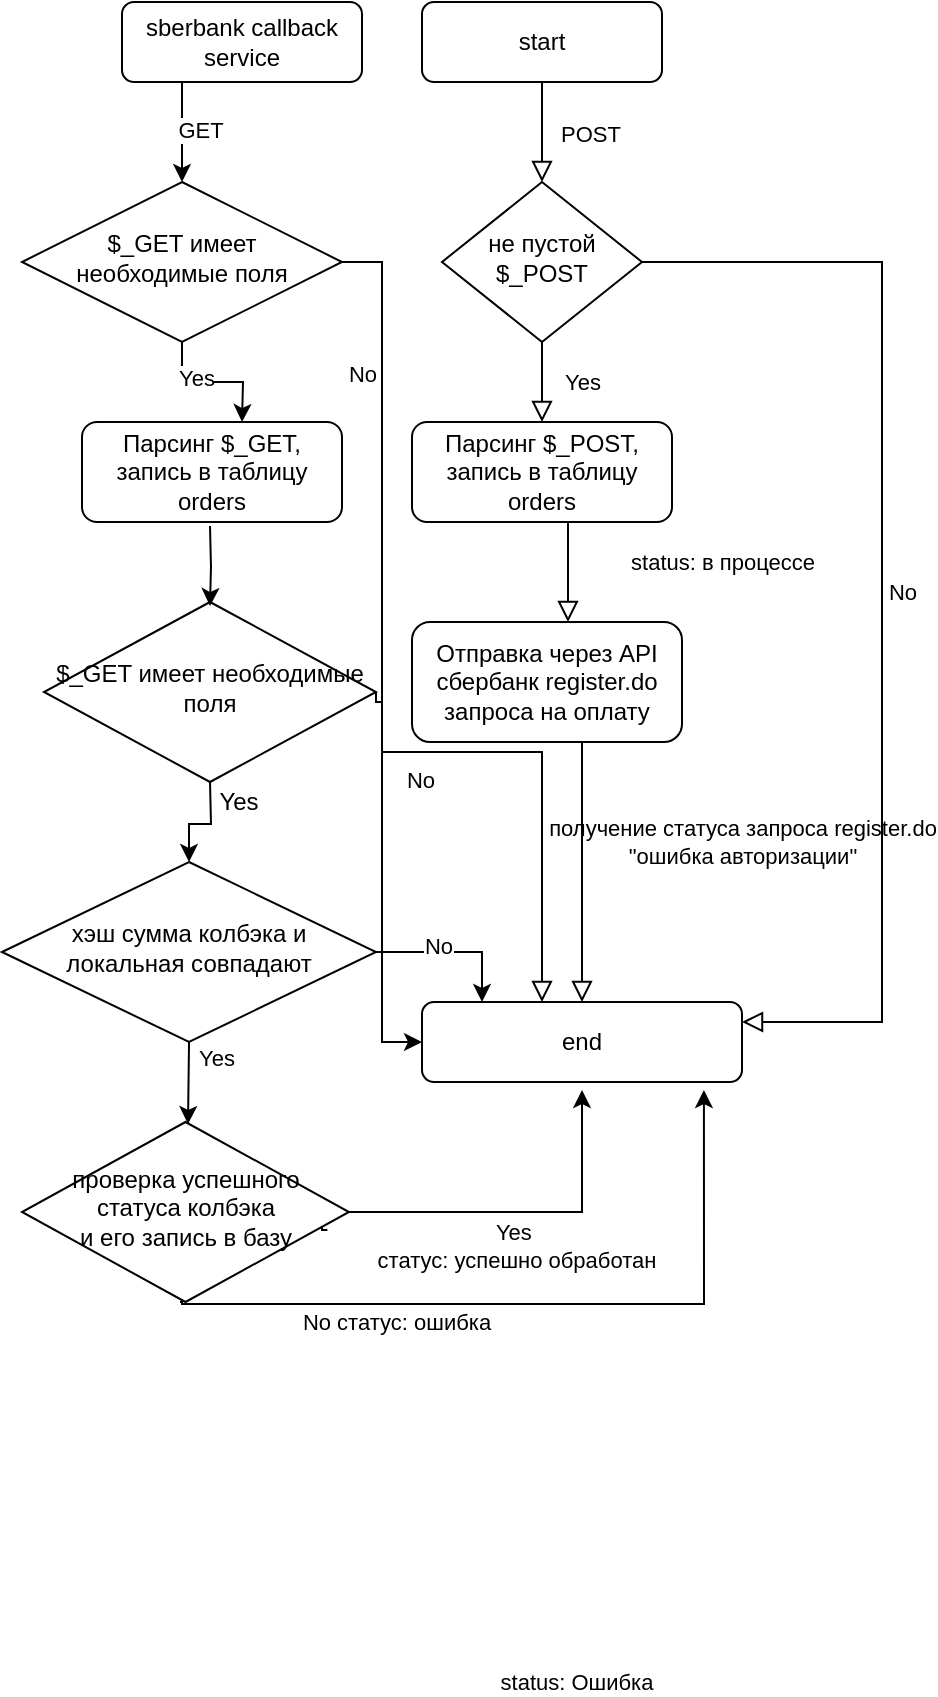 <mxfile version="20.8.23" type="github">
  <diagram id="C5RBs43oDa-KdzZeNtuy" name="Page-1">
    <mxGraphModel dx="1254" dy="705" grid="1" gridSize="10" guides="1" tooltips="1" connect="1" arrows="1" fold="1" page="1" pageScale="1" pageWidth="827" pageHeight="1169" math="0" shadow="0">
      <root>
        <mxCell id="WIyWlLk6GJQsqaUBKTNV-0" />
        <mxCell id="WIyWlLk6GJQsqaUBKTNV-1" parent="WIyWlLk6GJQsqaUBKTNV-0" />
        <mxCell id="WIyWlLk6GJQsqaUBKTNV-2" value="" style="rounded=0;html=1;jettySize=auto;orthogonalLoop=1;fontSize=11;endArrow=block;endFill=0;endSize=8;strokeWidth=1;shadow=0;labelBackgroundColor=none;edgeStyle=orthogonalEdgeStyle;" parent="WIyWlLk6GJQsqaUBKTNV-1" source="WIyWlLk6GJQsqaUBKTNV-3" target="WIyWlLk6GJQsqaUBKTNV-6" edge="1">
          <mxGeometry relative="1" as="geometry" />
        </mxCell>
        <mxCell id="7Ns_ECKy_7mG9smMUs-e-0" value="POST" style="edgeLabel;html=1;align=center;verticalAlign=middle;resizable=0;points=[];" vertex="1" connectable="0" parent="WIyWlLk6GJQsqaUBKTNV-2">
          <mxGeometry x="-0.26" y="10" relative="1" as="geometry">
            <mxPoint x="14" y="7" as="offset" />
          </mxGeometry>
        </mxCell>
        <mxCell id="WIyWlLk6GJQsqaUBKTNV-3" value="start" style="rounded=1;whiteSpace=wrap;html=1;fontSize=12;glass=0;strokeWidth=1;shadow=0;" parent="WIyWlLk6GJQsqaUBKTNV-1" vertex="1">
          <mxGeometry x="360" y="80" width="120" height="40" as="geometry" />
        </mxCell>
        <mxCell id="WIyWlLk6GJQsqaUBKTNV-4" value="Yes" style="rounded=0;html=1;jettySize=auto;orthogonalLoop=1;fontSize=11;endArrow=block;endFill=0;endSize=8;strokeWidth=1;shadow=0;labelBackgroundColor=none;edgeStyle=orthogonalEdgeStyle;" parent="WIyWlLk6GJQsqaUBKTNV-1" source="WIyWlLk6GJQsqaUBKTNV-6" edge="1">
          <mxGeometry y="20" relative="1" as="geometry">
            <mxPoint as="offset" />
            <mxPoint x="420" y="290" as="targetPoint" />
          </mxGeometry>
        </mxCell>
        <mxCell id="WIyWlLk6GJQsqaUBKTNV-5" value="No" style="edgeStyle=orthogonalEdgeStyle;rounded=0;html=1;jettySize=auto;orthogonalLoop=1;fontSize=11;endArrow=block;endFill=0;endSize=8;strokeWidth=1;shadow=0;labelBackgroundColor=none;entryX=1;entryY=0.25;entryDx=0;entryDy=0;" parent="WIyWlLk6GJQsqaUBKTNV-1" source="WIyWlLk6GJQsqaUBKTNV-6" target="WIyWlLk6GJQsqaUBKTNV-11" edge="1">
          <mxGeometry y="10" relative="1" as="geometry">
            <mxPoint as="offset" />
            <mxPoint x="500" y="400" as="targetPoint" />
            <Array as="points">
              <mxPoint x="590" y="210" />
              <mxPoint x="590" y="590" />
            </Array>
          </mxGeometry>
        </mxCell>
        <mxCell id="WIyWlLk6GJQsqaUBKTNV-6" value="не пустой $_POST" style="rhombus;whiteSpace=wrap;html=1;shadow=0;fontFamily=Helvetica;fontSize=12;align=center;strokeWidth=1;spacing=6;spacingTop=-4;" parent="WIyWlLk6GJQsqaUBKTNV-1" vertex="1">
          <mxGeometry x="370" y="170" width="100" height="80" as="geometry" />
        </mxCell>
        <mxCell id="WIyWlLk6GJQsqaUBKTNV-11" value="end" style="rounded=1;whiteSpace=wrap;html=1;fontSize=12;glass=0;strokeWidth=1;shadow=0;" parent="WIyWlLk6GJQsqaUBKTNV-1" vertex="1">
          <mxGeometry x="360" y="580" width="160" height="40" as="geometry" />
        </mxCell>
        <mxCell id="7Ns_ECKy_7mG9smMUs-e-16" value="" style="edgeStyle=orthogonalEdgeStyle;rounded=0;orthogonalLoop=1;jettySize=auto;html=1;" edge="1" parent="WIyWlLk6GJQsqaUBKTNV-1" source="7Ns_ECKy_7mG9smMUs-e-1" target="7Ns_ECKy_7mG9smMUs-e-15">
          <mxGeometry relative="1" as="geometry">
            <Array as="points">
              <mxPoint x="240" y="130" />
              <mxPoint x="240" y="130" />
            </Array>
          </mxGeometry>
        </mxCell>
        <mxCell id="7Ns_ECKy_7mG9smMUs-e-1" value="sberbank callback service" style="rounded=1;whiteSpace=wrap;html=1;fontSize=12;glass=0;strokeWidth=1;shadow=0;" vertex="1" parent="WIyWlLk6GJQsqaUBKTNV-1">
          <mxGeometry x="210" y="80" width="120" height="40" as="geometry" />
        </mxCell>
        <mxCell id="7Ns_ECKy_7mG9smMUs-e-3" value="Парcинг $_POST, запись в таблицу orders" style="rounded=1;whiteSpace=wrap;html=1;fontSize=12;glass=0;strokeWidth=1;shadow=0;" vertex="1" parent="WIyWlLk6GJQsqaUBKTNV-1">
          <mxGeometry x="355" y="290" width="130" height="50" as="geometry" />
        </mxCell>
        <mxCell id="7Ns_ECKy_7mG9smMUs-e-14" value="GET" style="edgeLabel;html=1;align=center;verticalAlign=middle;resizable=0;points=[];" vertex="1" connectable="0" parent="WIyWlLk6GJQsqaUBKTNV-1">
          <mxGeometry x="300" y="160" as="geometry">
            <mxPoint x="-51" y="-16" as="offset" />
          </mxGeometry>
        </mxCell>
        <mxCell id="7Ns_ECKy_7mG9smMUs-e-19" value="" style="edgeStyle=orthogonalEdgeStyle;rounded=0;orthogonalLoop=1;jettySize=auto;html=1;" edge="1" parent="WIyWlLk6GJQsqaUBKTNV-1" source="7Ns_ECKy_7mG9smMUs-e-15">
          <mxGeometry relative="1" as="geometry">
            <mxPoint x="270" y="290" as="targetPoint" />
          </mxGeometry>
        </mxCell>
        <mxCell id="7Ns_ECKy_7mG9smMUs-e-20" value="" style="edgeStyle=orthogonalEdgeStyle;rounded=0;orthogonalLoop=1;jettySize=auto;html=1;entryX=0;entryY=0.5;entryDx=0;entryDy=0;" edge="1" parent="WIyWlLk6GJQsqaUBKTNV-1" source="7Ns_ECKy_7mG9smMUs-e-15" target="WIyWlLk6GJQsqaUBKTNV-11">
          <mxGeometry relative="1" as="geometry" />
        </mxCell>
        <mxCell id="7Ns_ECKy_7mG9smMUs-e-15" value="$_GET имеет необходимые поля" style="rhombus;whiteSpace=wrap;html=1;shadow=0;fontFamily=Helvetica;fontSize=12;align=center;strokeWidth=1;spacing=6;spacingTop=-4;" vertex="1" parent="WIyWlLk6GJQsqaUBKTNV-1">
          <mxGeometry x="160" y="170" width="160" height="80" as="geometry" />
        </mxCell>
        <mxCell id="7Ns_ECKy_7mG9smMUs-e-18" value="Парcинг $_GET, запись в таблицу orders" style="rounded=1;whiteSpace=wrap;html=1;fontSize=12;glass=0;strokeWidth=1;shadow=0;" vertex="1" parent="WIyWlLk6GJQsqaUBKTNV-1">
          <mxGeometry x="190" y="290" width="130" height="50" as="geometry" />
        </mxCell>
        <mxCell id="7Ns_ECKy_7mG9smMUs-e-21" value="No" style="edgeLabel;html=1;align=center;verticalAlign=middle;resizable=0;points=[];" vertex="1" connectable="0" parent="WIyWlLk6GJQsqaUBKTNV-1">
          <mxGeometry x="330" y="260" as="geometry">
            <mxPoint y="6" as="offset" />
          </mxGeometry>
        </mxCell>
        <mxCell id="7Ns_ECKy_7mG9smMUs-e-22" value="Yes" style="edgeLabel;html=1;align=center;verticalAlign=middle;resizable=0;points=[];" vertex="1" connectable="0" parent="WIyWlLk6GJQsqaUBKTNV-1">
          <mxGeometry x="340" y="270" as="geometry">
            <mxPoint x="-93" y="-2" as="offset" />
          </mxGeometry>
        </mxCell>
        <mxCell id="7Ns_ECKy_7mG9smMUs-e-23" value="Отправка через API сбербанк register.do запроса на оплату" style="rounded=1;whiteSpace=wrap;html=1;fontSize=12;glass=0;strokeWidth=1;shadow=0;" vertex="1" parent="WIyWlLk6GJQsqaUBKTNV-1">
          <mxGeometry x="355" y="390" width="135" height="60" as="geometry" />
        </mxCell>
        <mxCell id="7Ns_ECKy_7mG9smMUs-e-27" value="получение статуса запроса register.do&lt;br&gt;&quot;ошибка авторизации&quot;" style="rounded=0;html=1;jettySize=auto;orthogonalLoop=1;fontSize=11;endArrow=block;endFill=0;endSize=8;strokeWidth=1;shadow=0;labelBackgroundColor=none;edgeStyle=orthogonalEdgeStyle;entryX=0.5;entryY=0;entryDx=0;entryDy=0;" edge="1" parent="WIyWlLk6GJQsqaUBKTNV-1" target="WIyWlLk6GJQsqaUBKTNV-11">
          <mxGeometry x="-0.143" y="80" relative="1" as="geometry">
            <mxPoint as="offset" />
            <mxPoint x="430" y="450" as="sourcePoint" />
            <mxPoint x="433" y="500" as="targetPoint" />
            <Array as="points">
              <mxPoint x="440" y="450" />
            </Array>
          </mxGeometry>
        </mxCell>
        <mxCell id="7Ns_ECKy_7mG9smMUs-e-28" value="$_GET имеет необходимые поля" style="rhombus;whiteSpace=wrap;html=1;shadow=0;fontFamily=Helvetica;fontSize=12;align=center;strokeWidth=1;spacing=6;spacingTop=-4;" vertex="1" parent="WIyWlLk6GJQsqaUBKTNV-1">
          <mxGeometry x="171" y="380" width="166" height="90" as="geometry" />
        </mxCell>
        <mxCell id="7Ns_ECKy_7mG9smMUs-e-29" value="" style="edgeStyle=orthogonalEdgeStyle;rounded=0;orthogonalLoop=1;jettySize=auto;html=1;" edge="1" parent="WIyWlLk6GJQsqaUBKTNV-1">
          <mxGeometry relative="1" as="geometry">
            <mxPoint x="254" y="342" as="sourcePoint" />
            <mxPoint x="254" y="382" as="targetPoint" />
          </mxGeometry>
        </mxCell>
        <mxCell id="7Ns_ECKy_7mG9smMUs-e-31" value="" style="edgeStyle=orthogonalEdgeStyle;rounded=0;orthogonalLoop=1;jettySize=auto;html=1;entryX=0.5;entryY=0;entryDx=0;entryDy=0;" edge="1" parent="WIyWlLk6GJQsqaUBKTNV-1" target="7Ns_ECKy_7mG9smMUs-e-32">
          <mxGeometry relative="1" as="geometry">
            <mxPoint x="254" y="470" as="sourcePoint" />
            <mxPoint x="254" y="510" as="targetPoint" />
          </mxGeometry>
        </mxCell>
        <mxCell id="7Ns_ECKy_7mG9smMUs-e-36" value="" style="edgeStyle=orthogonalEdgeStyle;rounded=0;orthogonalLoop=1;jettySize=auto;html=1;" edge="1" parent="WIyWlLk6GJQsqaUBKTNV-1" source="7Ns_ECKy_7mG9smMUs-e-32" target="WIyWlLk6GJQsqaUBKTNV-11">
          <mxGeometry relative="1" as="geometry">
            <Array as="points">
              <mxPoint x="390" y="555" />
            </Array>
          </mxGeometry>
        </mxCell>
        <mxCell id="7Ns_ECKy_7mG9smMUs-e-32" value="хэш сумма колбэка и локальная совпадают" style="rhombus;whiteSpace=wrap;html=1;shadow=0;fontFamily=Helvetica;fontSize=12;align=center;strokeWidth=1;spacing=6;spacingTop=-4;" vertex="1" parent="WIyWlLk6GJQsqaUBKTNV-1">
          <mxGeometry x="150" y="510" width="187" height="90" as="geometry" />
        </mxCell>
        <mxCell id="7Ns_ECKy_7mG9smMUs-e-35" value="" style="edgeStyle=orthogonalEdgeStyle;rounded=0;orthogonalLoop=1;jettySize=auto;html=1;exitX=0.934;exitY=0.6;exitDx=0;exitDy=0;exitPerimeter=0;" edge="1" parent="WIyWlLk6GJQsqaUBKTNV-1" source="7Ns_ECKy_7mG9smMUs-e-42">
          <mxGeometry relative="1" as="geometry">
            <mxPoint x="310" y="654" as="sourcePoint" />
            <mxPoint x="440" y="624" as="targetPoint" />
            <Array as="points">
              <mxPoint x="310" y="694" />
              <mxPoint x="310" y="690" />
              <mxPoint x="308" y="690" />
              <mxPoint x="308" y="685" />
              <mxPoint x="440" y="685" />
            </Array>
          </mxGeometry>
        </mxCell>
        <mxCell id="7Ns_ECKy_7mG9smMUs-e-37" value="No" style="edgeLabel;html=1;align=center;verticalAlign=middle;resizable=0;points=[];" vertex="1" connectable="0" parent="WIyWlLk6GJQsqaUBKTNV-1">
          <mxGeometry x="340" y="270" as="geometry">
            <mxPoint x="28" y="282" as="offset" />
          </mxGeometry>
        </mxCell>
        <mxCell id="7Ns_ECKy_7mG9smMUs-e-38" value="Yes" style="edgeLabel;html=1;align=center;verticalAlign=middle;resizable=0;points=[];" vertex="1" connectable="0" parent="WIyWlLk6GJQsqaUBKTNV-1">
          <mxGeometry x="350" y="610" as="geometry">
            <mxPoint x="-93" y="-2" as="offset" />
          </mxGeometry>
        </mxCell>
        <mxCell id="7Ns_ECKy_7mG9smMUs-e-39" value="" style="edgeStyle=orthogonalEdgeStyle;rounded=0;orthogonalLoop=1;jettySize=auto;html=1;entryX=0.5;entryY=0;entryDx=0;entryDy=0;exitX=0.5;exitY=1;exitDx=0;exitDy=0;" edge="1" parent="WIyWlLk6GJQsqaUBKTNV-1" source="7Ns_ECKy_7mG9smMUs-e-32">
          <mxGeometry relative="1" as="geometry">
            <mxPoint x="250" y="601" as="sourcePoint" />
            <mxPoint x="243" y="641" as="targetPoint" />
            <Array as="points">
              <mxPoint x="244" y="601" />
              <mxPoint x="243" y="630" />
            </Array>
          </mxGeometry>
        </mxCell>
        <mxCell id="7Ns_ECKy_7mG9smMUs-e-41" value="status: в процессе" style="rounded=0;html=1;jettySize=auto;orthogonalLoop=1;fontSize=11;endArrow=block;endFill=0;endSize=8;strokeWidth=1;shadow=0;labelBackgroundColor=none;edgeStyle=orthogonalEdgeStyle;entryX=0.5;entryY=0;entryDx=0;entryDy=0;" edge="1" parent="WIyWlLk6GJQsqaUBKTNV-1">
          <mxGeometry x="-0.132" y="77" relative="1" as="geometry">
            <mxPoint as="offset" />
            <mxPoint x="430" y="340" as="sourcePoint" />
            <mxPoint x="433" y="390" as="targetPoint" />
            <Array as="points">
              <mxPoint x="433" y="340" />
              <mxPoint x="433" y="365" />
            </Array>
          </mxGeometry>
        </mxCell>
        <mxCell id="7Ns_ECKy_7mG9smMUs-e-42" value="проверка успешного статуса колбэка&lt;br&gt;и его запись в базу" style="rhombus;whiteSpace=wrap;html=1;shadow=0;fontFamily=Helvetica;fontSize=12;align=center;strokeWidth=1;spacing=6;spacingTop=-4;" vertex="1" parent="WIyWlLk6GJQsqaUBKTNV-1">
          <mxGeometry x="160" y="640" width="163.5" height="90" as="geometry" />
        </mxCell>
        <mxCell id="7Ns_ECKy_7mG9smMUs-e-43" value="Yes&amp;nbsp;&lt;br&gt;статус: успешно обработан" style="edgeLabel;html=1;align=center;verticalAlign=middle;resizable=0;points=[];" vertex="1" connectable="0" parent="WIyWlLk6GJQsqaUBKTNV-1">
          <mxGeometry x="500" y="704" as="geometry">
            <mxPoint x="-93" y="-2" as="offset" />
          </mxGeometry>
        </mxCell>
        <mxCell id="7Ns_ECKy_7mG9smMUs-e-48" value="" style="edgeStyle=orthogonalEdgeStyle;rounded=0;orthogonalLoop=1;jettySize=auto;html=1;entryX=0.881;entryY=1.1;entryDx=0;entryDy=0;entryPerimeter=0;" edge="1" parent="WIyWlLk6GJQsqaUBKTNV-1" target="WIyWlLk6GJQsqaUBKTNV-11">
          <mxGeometry relative="1" as="geometry">
            <mxPoint x="240" y="730" as="sourcePoint" />
            <mxPoint x="500" y="660" as="targetPoint" />
            <Array as="points">
              <mxPoint x="239" y="730" />
              <mxPoint x="240" y="730" />
              <mxPoint x="240" y="731" />
              <mxPoint x="500" y="731" />
            </Array>
          </mxGeometry>
        </mxCell>
        <mxCell id="7Ns_ECKy_7mG9smMUs-e-49" value="No статус: ошибка" style="edgeLabel;html=1;align=center;verticalAlign=middle;resizable=0;points=[];" vertex="1" connectable="0" parent="WIyWlLk6GJQsqaUBKTNV-1">
          <mxGeometry x="340" y="270" as="geometry">
            <mxPoint x="7" y="470" as="offset" />
          </mxGeometry>
        </mxCell>
        <mxCell id="7Ns_ECKy_7mG9smMUs-e-50" value="status: Ошибка" style="rounded=0;html=1;jettySize=auto;orthogonalLoop=1;fontSize=11;endArrow=block;endFill=0;endSize=8;strokeWidth=1;shadow=0;labelBackgroundColor=none;edgeStyle=orthogonalEdgeStyle;exitX=1;exitY=0.5;exitDx=0;exitDy=0;" edge="1" parent="WIyWlLk6GJQsqaUBKTNV-1" source="7Ns_ECKy_7mG9smMUs-e-28">
          <mxGeometry x="1" y="340" relative="1" as="geometry">
            <mxPoint x="-323" y="340" as="offset" />
            <mxPoint x="317" y="430" as="sourcePoint" />
            <mxPoint x="420" y="580" as="targetPoint" />
            <Array as="points">
              <mxPoint x="337" y="430" />
              <mxPoint x="340" y="430" />
              <mxPoint x="340" y="455" />
              <mxPoint x="420" y="455" />
            </Array>
          </mxGeometry>
        </mxCell>
        <mxCell id="7Ns_ECKy_7mG9smMUs-e-51" value="No" style="edgeLabel;html=1;align=center;verticalAlign=middle;resizable=0;points=[];" vertex="1" connectable="0" parent="WIyWlLk6GJQsqaUBKTNV-1">
          <mxGeometry x="340" y="270" as="geometry">
            <mxPoint x="19" y="199" as="offset" />
          </mxGeometry>
        </mxCell>
        <mxCell id="7Ns_ECKy_7mG9smMUs-e-52" value="Yes" style="text;html=1;align=center;verticalAlign=middle;resizable=0;points=[];autosize=1;strokeColor=none;fillColor=none;" vertex="1" parent="WIyWlLk6GJQsqaUBKTNV-1">
          <mxGeometry x="243" y="465" width="50" height="30" as="geometry" />
        </mxCell>
      </root>
    </mxGraphModel>
  </diagram>
</mxfile>
